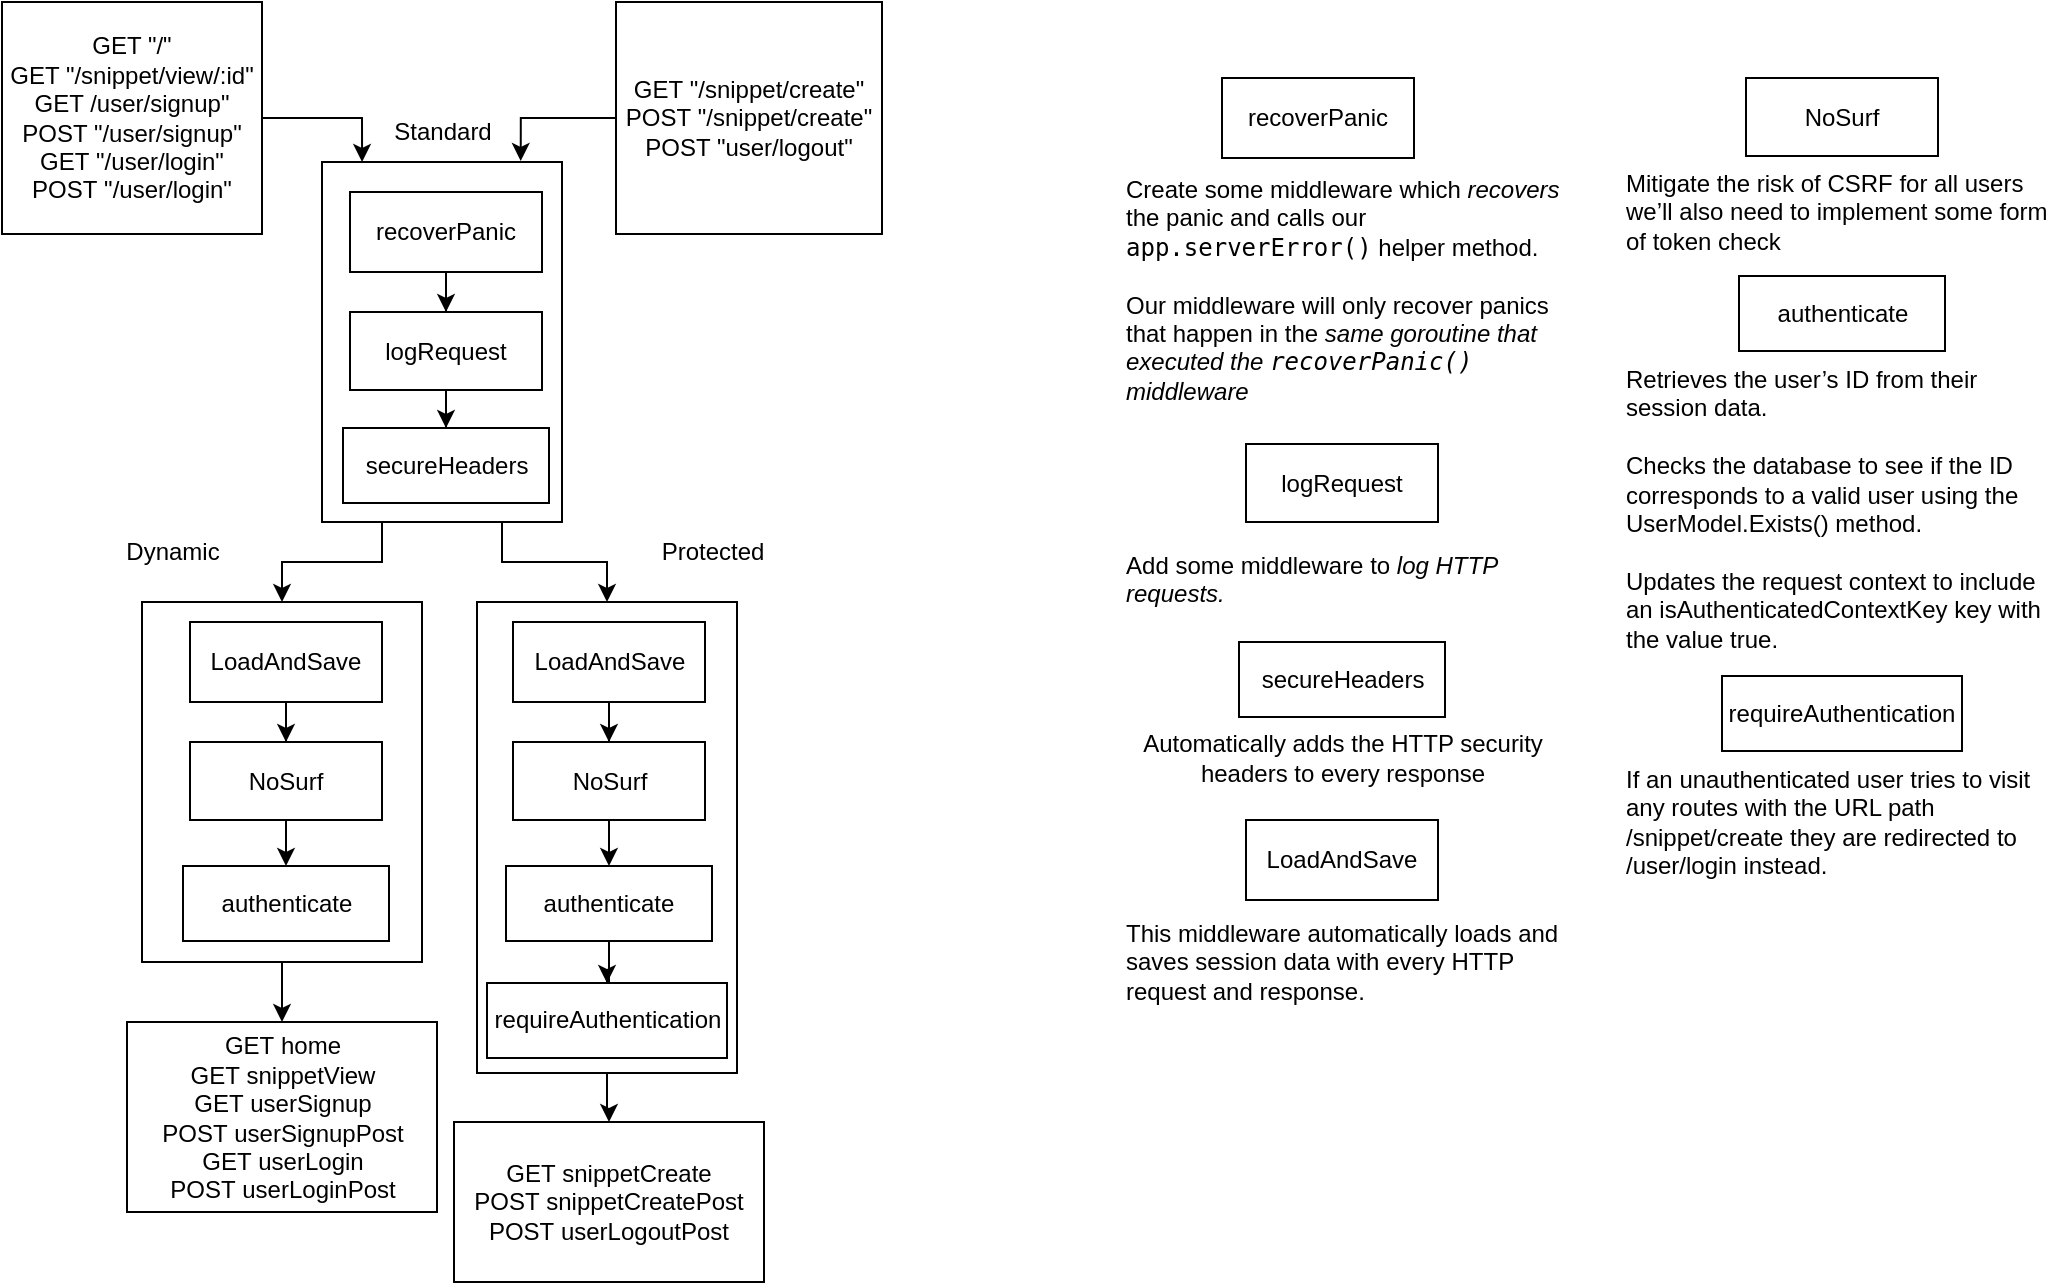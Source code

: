<mxfile version="24.2.5" type="device">
  <diagram name="Página-1" id="RCJ66HWglWigogRuPgjN">
    <mxGraphModel dx="1166" dy="728" grid="1" gridSize="10" guides="1" tooltips="1" connect="1" arrows="1" fold="1" page="1" pageScale="1" pageWidth="827" pageHeight="1169" math="0" shadow="0">
      <root>
        <mxCell id="0" />
        <mxCell id="1" parent="0" />
        <mxCell id="gi3M1cWByn58IRxqU0gA-91" style="edgeStyle=orthogonalEdgeStyle;rounded=0;orthogonalLoop=1;jettySize=auto;html=1;" edge="1" parent="1" source="gi3M1cWByn58IRxqU0gA-1" target="gi3M1cWByn58IRxqU0gA-90">
          <mxGeometry relative="1" as="geometry" />
        </mxCell>
        <mxCell id="gi3M1cWByn58IRxqU0gA-1" value="" style="rounded=0;whiteSpace=wrap;html=1;align=left;" vertex="1" parent="1">
          <mxGeometry x="110" y="370" width="140" height="180" as="geometry" />
        </mxCell>
        <mxCell id="gi3M1cWByn58IRxqU0gA-4" value="" style="edgeStyle=orthogonalEdgeStyle;rounded=0;orthogonalLoop=1;jettySize=auto;html=1;" edge="1" parent="1" source="gi3M1cWByn58IRxqU0gA-2" target="gi3M1cWByn58IRxqU0gA-3">
          <mxGeometry relative="1" as="geometry" />
        </mxCell>
        <mxCell id="gi3M1cWByn58IRxqU0gA-2" value="LoadAndSave" style="rounded=0;whiteSpace=wrap;html=1;" vertex="1" parent="1">
          <mxGeometry x="134" y="380" width="96" height="40" as="geometry" />
        </mxCell>
        <mxCell id="gi3M1cWByn58IRxqU0gA-6" value="" style="edgeStyle=orthogonalEdgeStyle;rounded=0;orthogonalLoop=1;jettySize=auto;html=1;" edge="1" parent="1" source="gi3M1cWByn58IRxqU0gA-3" target="gi3M1cWByn58IRxqU0gA-5">
          <mxGeometry relative="1" as="geometry" />
        </mxCell>
        <mxCell id="gi3M1cWByn58IRxqU0gA-3" value="NoSurf" style="rounded=0;whiteSpace=wrap;html=1;" vertex="1" parent="1">
          <mxGeometry x="134" y="440" width="96" height="39" as="geometry" />
        </mxCell>
        <mxCell id="gi3M1cWByn58IRxqU0gA-5" value="authenticate" style="rounded=0;whiteSpace=wrap;html=1;" vertex="1" parent="1">
          <mxGeometry x="130.5" y="502" width="103" height="37.5" as="geometry" />
        </mxCell>
        <mxCell id="gi3M1cWByn58IRxqU0gA-15" value="GET &quot;/&quot;&lt;br&gt;GET &quot;/snippet/view/:id&quot;&lt;br&gt;GET /user/signup&quot;&lt;br&gt;POST &quot;/user/signup&quot;&lt;br&gt;GET&amp;nbsp;&quot;/user/login&quot;&lt;br&gt;&lt;div style=&quot;&quot;&gt;&lt;span style=&quot;background-color: initial;&quot;&gt;POST&amp;nbsp;&quot;/user/login&quot;&lt;/span&gt;&lt;/div&gt;" style="rounded=0;whiteSpace=wrap;html=1;align=center;" vertex="1" parent="1">
          <mxGeometry x="40" y="70" width="130" height="116" as="geometry" />
        </mxCell>
        <mxCell id="gi3M1cWByn58IRxqU0gA-17" value="GET&amp;nbsp;&quot;/snippet/create&quot;&lt;br&gt;POST&amp;nbsp;&quot;/snippet/create&quot;&lt;br&gt;POST &quot;user/logout&quot;" style="rounded=0;whiteSpace=wrap;html=1;align=center;" vertex="1" parent="1">
          <mxGeometry x="347" y="70" width="133" height="116" as="geometry" />
        </mxCell>
        <mxCell id="gi3M1cWByn58IRxqU0gA-93" style="edgeStyle=orthogonalEdgeStyle;rounded=0;orthogonalLoop=1;jettySize=auto;html=1;entryX=0.5;entryY=0;entryDx=0;entryDy=0;exitX=0.25;exitY=1;exitDx=0;exitDy=0;" edge="1" parent="1" source="gi3M1cWByn58IRxqU0gA-22" target="gi3M1cWByn58IRxqU0gA-1">
          <mxGeometry relative="1" as="geometry" />
        </mxCell>
        <mxCell id="gi3M1cWByn58IRxqU0gA-94" style="edgeStyle=orthogonalEdgeStyle;rounded=0;orthogonalLoop=1;jettySize=auto;html=1;entryX=0.5;entryY=0;entryDx=0;entryDy=0;exitX=0.75;exitY=1;exitDx=0;exitDy=0;" edge="1" parent="1" source="gi3M1cWByn58IRxqU0gA-22" target="gi3M1cWByn58IRxqU0gA-74">
          <mxGeometry relative="1" as="geometry" />
        </mxCell>
        <mxCell id="gi3M1cWByn58IRxqU0gA-22" value="" style="rounded=0;whiteSpace=wrap;html=1;align=left;" vertex="1" parent="1">
          <mxGeometry x="200" y="150" width="120" height="180" as="geometry" />
        </mxCell>
        <mxCell id="gi3M1cWByn58IRxqU0gA-23" value="" style="edgeStyle=orthogonalEdgeStyle;rounded=0;orthogonalLoop=1;jettySize=auto;html=1;" edge="1" parent="1" source="gi3M1cWByn58IRxqU0gA-24" target="gi3M1cWByn58IRxqU0gA-26">
          <mxGeometry relative="1" as="geometry" />
        </mxCell>
        <mxCell id="gi3M1cWByn58IRxqU0gA-24" value="recoverPanic" style="rounded=0;whiteSpace=wrap;html=1;" vertex="1" parent="1">
          <mxGeometry x="214" y="165" width="96" height="40" as="geometry" />
        </mxCell>
        <mxCell id="gi3M1cWByn58IRxqU0gA-25" value="" style="edgeStyle=orthogonalEdgeStyle;rounded=0;orthogonalLoop=1;jettySize=auto;html=1;" edge="1" parent="1" source="gi3M1cWByn58IRxqU0gA-26" target="gi3M1cWByn58IRxqU0gA-27">
          <mxGeometry relative="1" as="geometry" />
        </mxCell>
        <mxCell id="gi3M1cWByn58IRxqU0gA-26" value="logRequest" style="rounded=0;whiteSpace=wrap;html=1;" vertex="1" parent="1">
          <mxGeometry x="214" y="225" width="96" height="39" as="geometry" />
        </mxCell>
        <mxCell id="gi3M1cWByn58IRxqU0gA-27" value="secureHeaders" style="rounded=0;whiteSpace=wrap;html=1;" vertex="1" parent="1">
          <mxGeometry x="210.5" y="283" width="103" height="37.5" as="geometry" />
        </mxCell>
        <mxCell id="gi3M1cWByn58IRxqU0gA-72" value="Standard" style="text;html=1;align=center;verticalAlign=middle;resizable=0;points=[];autosize=1;strokeColor=none;fillColor=none;" vertex="1" parent="1">
          <mxGeometry x="225" y="120" width="70" height="30" as="geometry" />
        </mxCell>
        <mxCell id="gi3M1cWByn58IRxqU0gA-89" style="edgeStyle=orthogonalEdgeStyle;rounded=0;orthogonalLoop=1;jettySize=auto;html=1;entryX=0.5;entryY=0;entryDx=0;entryDy=0;" edge="1" parent="1" source="gi3M1cWByn58IRxqU0gA-74" target="gi3M1cWByn58IRxqU0gA-88">
          <mxGeometry relative="1" as="geometry" />
        </mxCell>
        <mxCell id="gi3M1cWByn58IRxqU0gA-74" value="" style="rounded=0;whiteSpace=wrap;html=1;align=left;" vertex="1" parent="1">
          <mxGeometry x="277.5" y="370" width="130" height="235.5" as="geometry" />
        </mxCell>
        <mxCell id="gi3M1cWByn58IRxqU0gA-75" value="" style="edgeStyle=orthogonalEdgeStyle;rounded=0;orthogonalLoop=1;jettySize=auto;html=1;" edge="1" parent="1" source="gi3M1cWByn58IRxqU0gA-76" target="gi3M1cWByn58IRxqU0gA-78">
          <mxGeometry relative="1" as="geometry" />
        </mxCell>
        <mxCell id="gi3M1cWByn58IRxqU0gA-76" value="LoadAndSave" style="rounded=0;whiteSpace=wrap;html=1;" vertex="1" parent="1">
          <mxGeometry x="295.5" y="380" width="96" height="40" as="geometry" />
        </mxCell>
        <mxCell id="gi3M1cWByn58IRxqU0gA-77" value="" style="edgeStyle=orthogonalEdgeStyle;rounded=0;orthogonalLoop=1;jettySize=auto;html=1;" edge="1" parent="1" source="gi3M1cWByn58IRxqU0gA-78" target="gi3M1cWByn58IRxqU0gA-79">
          <mxGeometry relative="1" as="geometry" />
        </mxCell>
        <mxCell id="gi3M1cWByn58IRxqU0gA-78" value="NoSurf" style="rounded=0;whiteSpace=wrap;html=1;" vertex="1" parent="1">
          <mxGeometry x="295.5" y="440" width="96" height="39" as="geometry" />
        </mxCell>
        <mxCell id="gi3M1cWByn58IRxqU0gA-85" value="" style="edgeStyle=orthogonalEdgeStyle;rounded=0;orthogonalLoop=1;jettySize=auto;html=1;" edge="1" parent="1" source="gi3M1cWByn58IRxqU0gA-79" target="gi3M1cWByn58IRxqU0gA-84">
          <mxGeometry relative="1" as="geometry" />
        </mxCell>
        <mxCell id="gi3M1cWByn58IRxqU0gA-79" value="authenticate" style="rounded=0;whiteSpace=wrap;html=1;" vertex="1" parent="1">
          <mxGeometry x="292" y="502" width="103" height="37.5" as="geometry" />
        </mxCell>
        <mxCell id="gi3M1cWByn58IRxqU0gA-83" value="Dynamic" style="text;html=1;align=center;verticalAlign=middle;resizable=0;points=[];autosize=1;strokeColor=none;fillColor=none;" vertex="1" parent="1">
          <mxGeometry x="90" y="330" width="70" height="30" as="geometry" />
        </mxCell>
        <mxCell id="gi3M1cWByn58IRxqU0gA-84" value="requireAuthentication" style="rounded=0;whiteSpace=wrap;html=1;" vertex="1" parent="1">
          <mxGeometry x="282.5" y="560.5" width="120" height="37.5" as="geometry" />
        </mxCell>
        <mxCell id="gi3M1cWByn58IRxqU0gA-87" value="Protected" style="text;html=1;align=center;verticalAlign=middle;resizable=0;points=[];autosize=1;strokeColor=none;fillColor=none;" vertex="1" parent="1">
          <mxGeometry x="360" y="330" width="70" height="30" as="geometry" />
        </mxCell>
        <mxCell id="gi3M1cWByn58IRxqU0gA-88" value="GET&amp;nbsp;snippetCreate&lt;br&gt;POST&amp;nbsp;snippetCreatePost&lt;br&gt;POST&amp;nbsp;userLogoutPost" style="rounded=0;whiteSpace=wrap;html=1;align=center;" vertex="1" parent="1">
          <mxGeometry x="266" y="630" width="155" height="80" as="geometry" />
        </mxCell>
        <mxCell id="gi3M1cWByn58IRxqU0gA-90" value="GET&amp;nbsp;home&lt;br&gt;GET&amp;nbsp;snippetView&lt;br&gt;GET&amp;nbsp;userSignup&lt;br&gt;POST&amp;nbsp;userSignupPost&lt;br&gt;GET&amp;nbsp;userLogin&lt;br&gt;POST&amp;nbsp;userLoginPost" style="rounded=0;whiteSpace=wrap;html=1;align=center;" vertex="1" parent="1">
          <mxGeometry x="102.5" y="580" width="155" height="95" as="geometry" />
        </mxCell>
        <mxCell id="gi3M1cWByn58IRxqU0gA-96" style="edgeStyle=orthogonalEdgeStyle;rounded=0;orthogonalLoop=1;jettySize=auto;html=1;entryX=0.828;entryY=-0.003;entryDx=0;entryDy=0;entryPerimeter=0;" edge="1" parent="1" source="gi3M1cWByn58IRxqU0gA-17" target="gi3M1cWByn58IRxqU0gA-22">
          <mxGeometry relative="1" as="geometry" />
        </mxCell>
        <mxCell id="gi3M1cWByn58IRxqU0gA-98" style="edgeStyle=orthogonalEdgeStyle;rounded=0;orthogonalLoop=1;jettySize=auto;html=1;entryX=0.167;entryY=0;entryDx=0;entryDy=0;entryPerimeter=0;" edge="1" parent="1" source="gi3M1cWByn58IRxqU0gA-15" target="gi3M1cWByn58IRxqU0gA-22">
          <mxGeometry relative="1" as="geometry" />
        </mxCell>
        <mxCell id="gi3M1cWByn58IRxqU0gA-100" value="recoverPanic" style="rounded=0;whiteSpace=wrap;html=1;" vertex="1" parent="1">
          <mxGeometry x="650" y="108" width="96" height="40" as="geometry" />
        </mxCell>
        <UserObject label="Create some middleware which &lt;em xmlns=&quot;http://www.w3.org/1999/xhtml&quot;&gt;recovers&lt;/em&gt; the panic and calls our&lt;div&gt;&lt;code xmlns=&quot;http://www.w3.org/1999/xhtml&quot;&gt;app.serverError()&lt;/code&gt; helper method.&lt;br&gt;&lt;br&gt;Our middleware will only recover panics that happen in the &lt;em xmlns=&quot;http://www.w3.org/1999/xhtml&quot;&gt;same goroutine that executed the &lt;code&gt;recoverPanic()&lt;/code&gt; middleware&lt;/em&gt;&lt;br&gt;&lt;/div&gt;" id="gi3M1cWByn58IRxqU0gA-101">
          <mxCell style="text;whiteSpace=wrap;html=1;" vertex="1" parent="1">
            <mxGeometry x="600" y="150" width="220" height="125" as="geometry" />
          </mxCell>
        </UserObject>
        <mxCell id="gi3M1cWByn58IRxqU0gA-102" value="logRequest" style="rounded=0;whiteSpace=wrap;html=1;" vertex="1" parent="1">
          <mxGeometry x="662" y="291" width="96" height="39" as="geometry" />
        </mxCell>
        <UserObject label="&lt;div&gt;A&lt;span style=&quot;background-color: initial;&quot;&gt;dd some middleware to &lt;/span&gt;&lt;em style=&quot;background-color: initial;&quot; xmlns=&quot;http://www.w3.org/1999/xhtml&quot;&gt;log HTTP requests.&lt;/em&gt;&lt;/div&gt;" link="create some middleware which &lt;em xmlns=&quot;http://www.w3.org/1999/xhtml&quot;&gt;recovers&lt;/em&gt; the panic and calls our &lt;code xmlns=&quot;http://www.w3.org/1999/xhtml&quot;&gt;app.serverError()&lt;/code&gt; helper method" id="gi3M1cWByn58IRxqU0gA-103">
          <mxCell style="text;whiteSpace=wrap;html=1;" vertex="1" parent="1">
            <mxGeometry x="600" y="337.5" width="220" height="42.5" as="geometry" />
          </mxCell>
        </UserObject>
        <mxCell id="gi3M1cWByn58IRxqU0gA-104" value="secureHeaders" style="rounded=0;whiteSpace=wrap;html=1;" vertex="1" parent="1">
          <mxGeometry x="658.5" y="390" width="103" height="37.5" as="geometry" />
        </mxCell>
        <mxCell id="gi3M1cWByn58IRxqU0gA-105" value="Automatically adds the HTTP security&lt;br&gt;headers to every response" style="text;html=1;align=center;verticalAlign=middle;resizable=0;points=[];autosize=1;strokeColor=none;fillColor=none;" vertex="1" parent="1">
          <mxGeometry x="600" y="427.5" width="220" height="40" as="geometry" />
        </mxCell>
        <mxCell id="gi3M1cWByn58IRxqU0gA-106" value="LoadAndSave" style="rounded=0;whiteSpace=wrap;html=1;" vertex="1" parent="1">
          <mxGeometry x="662" y="479" width="96" height="40" as="geometry" />
        </mxCell>
        <UserObject label="&lt;div&gt;This middleware automatically loads and saves session data with every HTTP request and response.&lt;br&gt;&lt;/div&gt;" id="gi3M1cWByn58IRxqU0gA-107">
          <mxCell style="text;whiteSpace=wrap;html=1;" vertex="1" parent="1">
            <mxGeometry x="600" y="522" width="220" height="58" as="geometry" />
          </mxCell>
        </UserObject>
        <mxCell id="gi3M1cWByn58IRxqU0gA-108" value="NoSurf" style="rounded=0;whiteSpace=wrap;html=1;" vertex="1" parent="1">
          <mxGeometry x="912" y="108" width="96" height="39" as="geometry" />
        </mxCell>
        <UserObject label="&lt;div&gt;Mitigate the risk of CSRF for all users we’ll also need to implement some form of token check&lt;br&gt;&lt;/div&gt;" id="gi3M1cWByn58IRxqU0gA-109">
          <mxCell style="text;whiteSpace=wrap;html=1;" vertex="1" parent="1">
            <mxGeometry x="850" y="147" width="220" height="58" as="geometry" />
          </mxCell>
        </UserObject>
        <mxCell id="gi3M1cWByn58IRxqU0gA-110" value="authenticate" style="rounded=0;whiteSpace=wrap;html=1;" vertex="1" parent="1">
          <mxGeometry x="908.5" y="207" width="103" height="37.5" as="geometry" />
        </mxCell>
        <UserObject label="&lt;div&gt;Retrieves the user’s ID from their session data.&lt;br&gt;&lt;br&gt;Checks the database to see if the ID corresponds to a valid user using the UserModel.Exists() method.&lt;br&gt;&lt;br&gt;Updates the request context to include an isAuthenticatedContextKey key with the value true.&lt;/div&gt;" id="gi3M1cWByn58IRxqU0gA-111">
          <mxCell style="text;whiteSpace=wrap;html=1;" vertex="1" parent="1">
            <mxGeometry x="850" y="244.5" width="220" height="58" as="geometry" />
          </mxCell>
        </UserObject>
        <mxCell id="gi3M1cWByn58IRxqU0gA-112" value="requireAuthentication" style="rounded=0;whiteSpace=wrap;html=1;" vertex="1" parent="1">
          <mxGeometry x="900" y="407" width="120" height="37.5" as="geometry" />
        </mxCell>
        <UserObject label="I&lt;span style=&quot;background-color: initial;&quot;&gt;f an unauthenticated user tries to visit any routes with the URL path /snippet/create they are redirected to /user/login instead.&lt;/span&gt;" id="gi3M1cWByn58IRxqU0gA-113">
          <mxCell style="text;whiteSpace=wrap;html=1;" vertex="1" parent="1">
            <mxGeometry x="850" y="444.5" width="220" height="58" as="geometry" />
          </mxCell>
        </UserObject>
      </root>
    </mxGraphModel>
  </diagram>
</mxfile>

